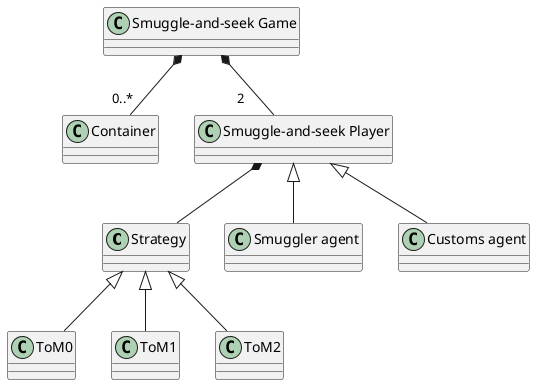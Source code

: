 @startuml diagram

class Strategy

"Smuggle-and-seek Game" *-d- "0..*" Container
"Smuggle-and-seek Game" *-d- "\t\t\t  2 \t" "Smuggle-and-seek Player"
"Smuggle-and-seek Player" <|-d- "Smuggler agent"
"Smuggle-and-seek Player" <|-d- "Customs agent"
"Smuggle-and-seek Player" *-d- Strategy
Strategy <|-d-ToM0
Strategy <|-d-ToM1
Strategy <|-d-ToM2

@enduml